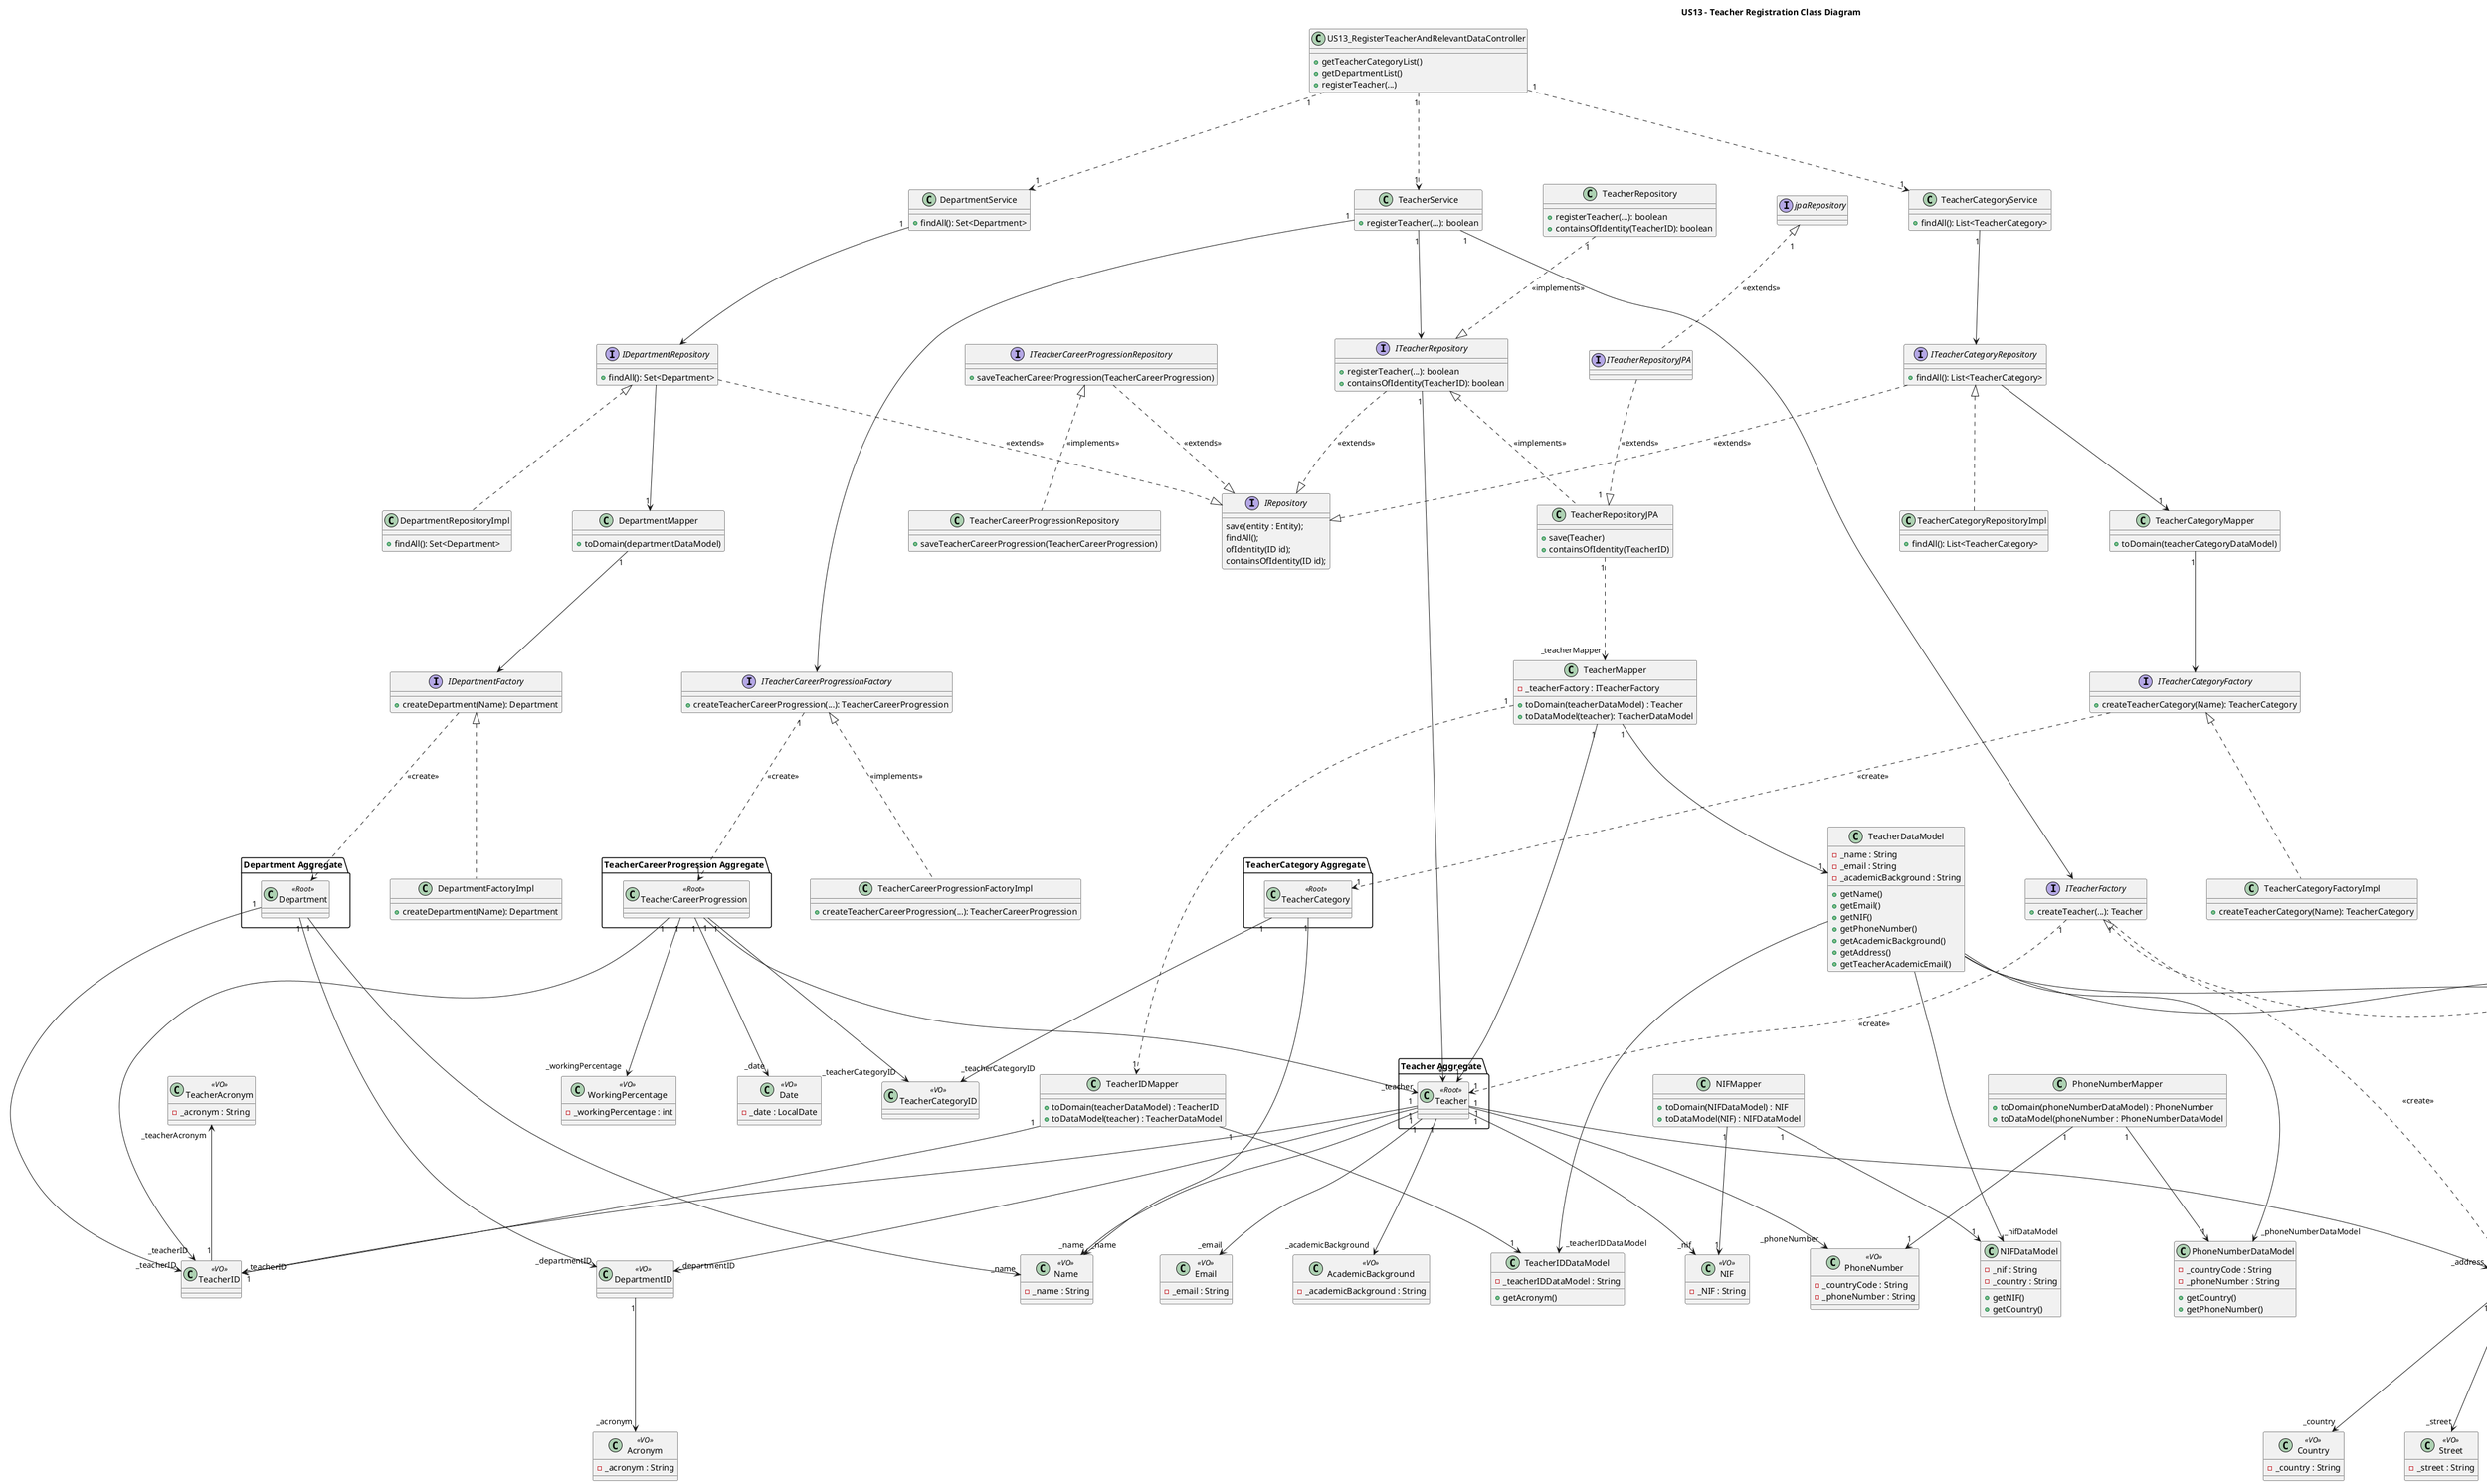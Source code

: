 @startuml
top to bottom direction
title US13 - Teacher Registration Class Diagram
skinparam ranksep 150
skinparam nodesep 100


interface IRepository {
    save(entity : Entity);
    findAll();
    ofIdentity(ID id);
    containsOfIdentity(ID id);
}

'=== 1. CONTROLLER ==='
class US13_RegisterTeacherAndRelevantDataController {
  +getTeacherCategoryList()
  +getDepartmentList()
  +registerTeacher(...)
}

'=== 2. SERVICES ==='
class TeacherCategoryService {
  +findAll(): List<TeacherCategory>
}

class DepartmentService {
  +findAll(): Set<Department>
}

class TeacherService {
  +registerTeacher(...): boolean
}

'=== 3. REPOSITORY INTERFACES ==='
interface ITeacherCategoryRepository {
  +findAll(): List<TeacherCategory>
}

interface IDepartmentRepository {
  +findAll(): Set<Department>
}

interface ITeacherRepository {
  +registerTeacher(...): boolean
  +containsOfIdentity(TeacherID): boolean
}

class TeacherRepository {
    +registerTeacher(...): boolean
    +containsOfIdentity(TeacherID): boolean
}

interface ITeacherRepositoryJPA {
}

interface jpaRepository {
}


interface ITeacherCareerProgressionRepository {
  +saveTeacherCareerProgression(TeacherCareerProgression)
}

'=== 4. REPOSITORY IMPLEMENTATIONS ==='
class TeacherCategoryRepositoryImpl {
  +findAll(): List<TeacherCategory>
}

class DepartmentRepositoryImpl {
  +findAll(): Set<Department>
}

class TeacherRepositoryJPA {
  +save(Teacher)
  +containsOfIdentity(TeacherID)
}

class TeacherCareerProgressionRepository {
  +saveTeacherCareerProgression(TeacherCareerProgression)
}

'=== 5. FACTORIES ==='
interface ITeacherCategoryFactory {
  +createTeacherCategory(Name): TeacherCategory
}

class TeacherCategoryFactoryImpl {
  +createTeacherCategory(Name): TeacherCategory
}

interface IDepartmentFactory {
  +createDepartment(Name): Department
}

class DepartmentFactoryImpl {
  +createDepartment(Name): Department
}

interface ITeacherFactory {
  +createTeacher(...): Teacher
}

class TeacherFactoryImpl {
  +createTeacher(...): Teacher
}

interface ITeacherCareerProgressionFactory {
  +createTeacherCareerProgression(...): TeacherCareerProgression
}

class TeacherCareerProgressionFactoryImpl {
  +createTeacherCareerProgression(...): TeacherCareerProgression
}

'=== 6. AGGREGATES ==='
package "Teacher Aggregate" {
  class Teacher <<Root>> {

  }
}

package "TeacherCareerProgression Aggregate" {
  class TeacherCareerProgression <<Root>> {
  }
}

package "TeacherCategory Aggregate" {
  class TeacherCategory <<Root>> {}
}

package "Department Aggregate" {
  class Department <<Root>> {
  }
}

class TeacherIDDataModel {
    -_teacherIDDataModel : String
    +getAcronym()
}

class NIFDataModel {
    -_nif : String
    -_country : String
    +getNIF()
    +getCountry()
}

class PhoneNumberDataModel {
    -_countryCode : String
    -_phoneNumber : String
    +getCountry()
    +getPhoneNumber()
}

class AddressDataModel {
    -_street : String
    -_postalCode : String
    -_location : String
    -_country : String
    +getStreet()
    +getPostalCode()
    +getLocation()
    +getCountry()
}

class TeacherAcademicEmailDataModel {
    -_emailDomain : String
    -_teacherAcademicEmail : String
    +getEmailDomain()
    +getTeacherAcademicEmail()
}

'=== 7. VALUE OBJECTS ==='
class TeacherID <<VO>> {

}

class TeacherAcronym <<VO>> {
 -_acronym : String
}

class DepartmentID <<VO>> {

}

class Acronym <<VO>> {
 -_acronym : String
}

class Name <<VO>> {
 -_name : String
}

class Email <<VO>> {
 -_email : String
}

class NIF <<VO>> {
 -_NIF : String
}

class PhoneNumber <<VO>> {
 -_countryCode : String
 -_phoneNumber : String
}

class Street <<VO>> {
 -_street : String
}

class PostalCode <<VO>> {
 -_postalCode : String
}

class Location <<VO>> {
 -_location : String
}

class Country <<VO>> {
 -_country : String
}

class AcademicBackground <<VO>> {
 -_academicBackground : String
}

class WorkingPercentage <<VO>> {
 -_workingPercentage : int
}

class Date <<VO>> {
 -_date : LocalDate
}

class DepartmentID <<VO>> {

}

class TeacherCategoryID <<VO>> {

}

class Address <<VO>> {

}

'=== 8. MAPPERS ==='
class TeacherCategoryMapper {
  +toDomain(teacherCategoryDataModel)
}

class DepartmentMapper {
  +toDomain(departmentDataModel)
}

class TeacherMapper {
  -_teacherFactory : ITeacherFactory
  +toDomain(teacherDataModel) : Teacher
  +toDataModel(teacher): TeacherDataModel
}

class TeacherIDMapper {
  +toDomain(teacherDataModel) : TeacherID
  +toDataModel(teacher) : TeacherDataModel
}

class AddressMapper {
  +toDomain(addressDataModel) : Address
  +toDataModel(address) : AddressDataModel
}

class TeacherAcademicEmailMapper {
  +toDomain(teacherAcademicEmailDataModel) : TeacherAcademicEmail
  +toDataModel(teacherAcademicEmail) : TeacherAcademicEmailDataModel
}

class NIFMapper {
  +toDomain(NIFDataModel) : NIF
  +toDataModel(NIF) : NIFDataModel
}

class PhoneNumberMapper {
  +toDomain(phoneNumberDataModel) : PhoneNumber
  +toDataModel(phoneNumber : PhoneNumberDataModel
}

class TeacherDataModel {
  -_name : String
  -_email : String
  -_academicBackground : String
  +getName()
  +getEmail()
  +getNIF()
  +getPhoneNumber()
  +getAcademicBackground()
  +getAddress()
  +getTeacherAcademicEmail()
}

'=== 9. CONNECTIONS WITH MULTIPLICITIES ==='
'Controller Layer'
US13_RegisterTeacherAndRelevantDataController "1" ..> "1" TeacherCategoryService
US13_RegisterTeacherAndRelevantDataController "1" ..> "1" DepartmentService
US13_RegisterTeacherAndRelevantDataController "1" ..> "1" TeacherService

'TeacherCategory Flow'
TeacherCategoryService "1" --> ITeacherCategoryRepository
TeacherCategoryRepositoryImpl .up.|> ITeacherCategoryRepository
ITeacherCategoryRepository --> "1" TeacherCategoryMapper
TeacherCategoryMapper "1" --> ITeacherCategoryFactory
TeacherCategoryFactoryImpl .up.|> ITeacherCategoryFactory
ITeacherCategoryFactory ..> "1" TeacherCategory : <<create>>
ITeacherCategoryRepository ..|> IRepository : <<extends>>


'Department Flow'
DepartmentService "1" --> IDepartmentRepository
DepartmentRepositoryImpl .up.|> IDepartmentRepository
IDepartmentRepository  --> "1" DepartmentMapper
DepartmentMapper "1" -->  IDepartmentFactory
DepartmentFactoryImpl .up.|> IDepartmentFactory
IDepartmentFactory  ..> "1" Department : <<create>>
IDepartmentRepository ..|> IRepository : <<extends>>


'Teacher Registration Flow'
TeacherService "1" -->  ITeacherRepository
TeacherService "1" -->  ITeacherFactory
TeacherService "1" -->  ITeacherCareerProgressionFactory
TeacherRepository "1" ..|> ITeacherRepository : <<implements>>
TeacherRepositoryJPA .up.|> ITeacherRepository : <<implements>>
ITeacherRepository "1" --> "*" Teacher
ITeacherRepositoryJPA  ..|> "\n 1   " TeacherRepositoryJPA : <<extends>>
TeacherRepositoryJPA "1" ..> "_teacherMapper" TeacherMapper

'Mappers
TeacherMapper "1" --> "1" TeacherDataModel
TeacherMapper "1" --> "1" Teacher
TeacherMapper "1" ..> "1" TeacherIDMapper
TeacherIDMapper "1" --> "1" TeacherID
TeacherIDMapper "1" --> "1" TeacherIDDataModel
AddressMapper "1" --> "1" AddressDataModel
AddressMapper "1" --> "1" Address
NIFMapper "1" --> "1" NIFDataModel
NIFMapper "1" --> "1" NIF
PhoneNumberMapper "1" --> "1" PhoneNumberDataModel
PhoneNumberMapper "1" --> "1" PhoneNumber
AddressMapper "1" --> "1" AddressDataModel
AddressMapper "1" --> "1" Address
TeacherAcademicEmailMapper "1" --> "1" TeacherAcademicEmailDataModel
TeacherAcademicEmailMapper "1" --> "1" TeacherAcademicEmail



ITeacherRepository ..|> IRepository : <<extends>>
jpaRepository "\n 1 " <|.. ITeacherRepositoryJPA : <<extends>>



'Factory Creation'
TeacherFactoryImpl .up.|> ITeacherFactory
ITeacherFactory "1" ..> "1" Teacher : <<create>>
ITeacherFactory "1" ..> "1" Address : <<create>>

'Value Object Composition'
Teacher "1" --> "_teacherID" TeacherID
Teacher "1" --> "_name" Name
Teacher "1" --> "_email" Email
Teacher "1" --> "_nif" NIF
Teacher "1" --> "_phoneNumber" PhoneNumber
Teacher "1" --> "_academicBackground" AcademicBackground
Teacher "1" --> "_address" Address
Teacher "1" --> "_departmentID" DepartmentID
TeacherAcronym "_teacherAcronym" <-- "1" TeacherID
Department "1" -> "_teacherID" TeacherID
Department "1" ---> "_name" Name
Department "1" ---> "_departmentID" DepartmentID
DepartmentID "1" --> "_acronym" Acronym

TeacherCategory "1" --> "_name" Name

Address "1" --> "_street" Street
Address "1" --> "_postalCode" PostalCode
Address "1" --> "_location" Location
Address "1" --> "_country" Country

'Career Progression Flow'
TeacherCareerProgressionRepository .up.|> ITeacherCareerProgressionRepository : <<implements>>
TeacherCareerProgressionFactoryImpl .up.|> ITeacherCareerProgressionFactory: <<implements>>
ITeacherCareerProgressionFactory "1" ..> "1" TeacherCareerProgression : <<create>>

'Career Progression Relationships'
TeacherCareerProgression "1" --> "_date" Date
TeacherCareerProgression "1" --> "_teacherCategoryID" TeacherCategoryID
TeacherCareerProgression "1" --> "_teacherID" TeacherID
TeacherCareerProgression "1" --> "_workingPercentage" WorkingPercentage
TeacherCareerProgression "1" --> "_teacher" Teacher
TeacherCategory "1" --> "_teacherCategoryID" TeacherCategoryID
ITeacherCareerProgressionRepository ..|> IRepository : <<extends>>

'Data Model Relationships
TeacherDataModel ---> "_teacherIDDataModel" TeacherIDDataModel
TeacherDataModel ---> "_nifDataModel" NIFDataModel
TeacherDataModel ---> "_phoneNumberDataModel" PhoneNumberDataModel
TeacherDataModel ---> "_addressDataModel" AddressDataModel
TeacherDataModel ---> "_teacherAcademicEmailDataModel" TeacherAcademicEmailDataModel
@enduml